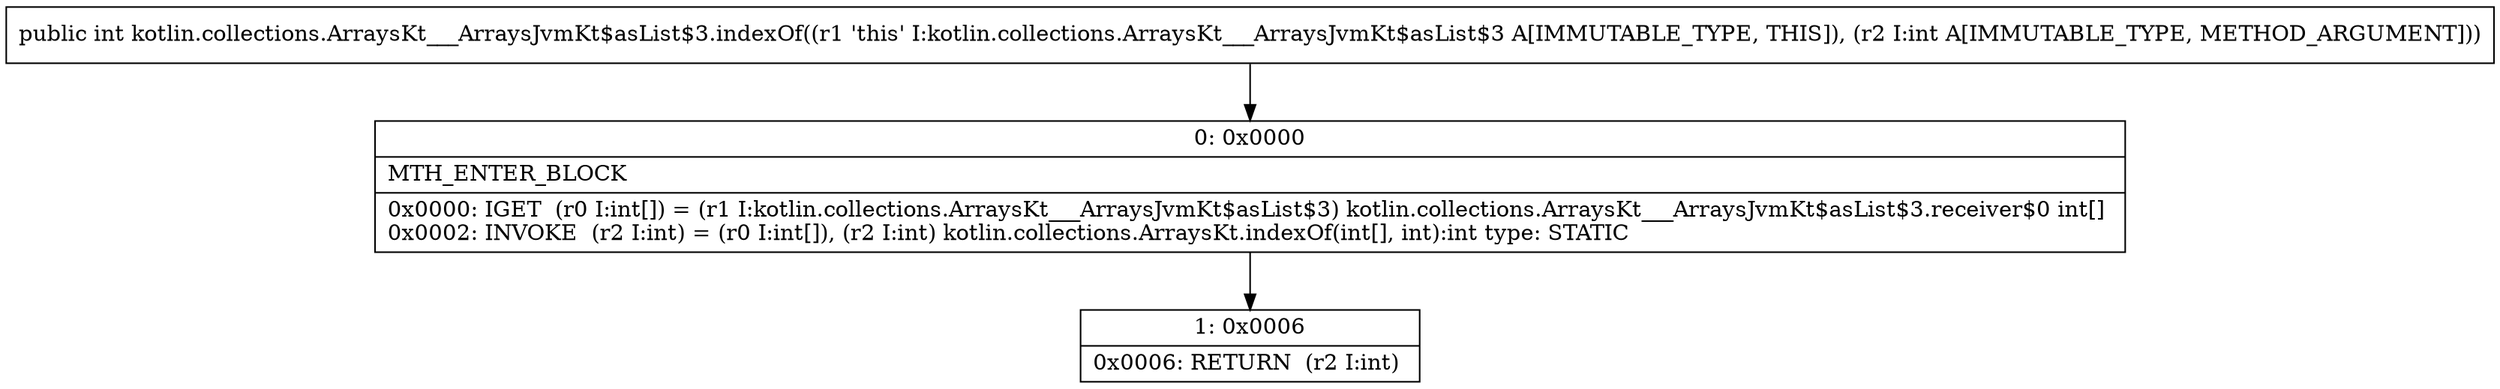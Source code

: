 digraph "CFG forkotlin.collections.ArraysKt___ArraysJvmKt$asList$3.indexOf(I)I" {
Node_0 [shape=record,label="{0\:\ 0x0000|MTH_ENTER_BLOCK\l|0x0000: IGET  (r0 I:int[]) = (r1 I:kotlin.collections.ArraysKt___ArraysJvmKt$asList$3) kotlin.collections.ArraysKt___ArraysJvmKt$asList$3.receiver$0 int[] \l0x0002: INVOKE  (r2 I:int) = (r0 I:int[]), (r2 I:int) kotlin.collections.ArraysKt.indexOf(int[], int):int type: STATIC \l}"];
Node_1 [shape=record,label="{1\:\ 0x0006|0x0006: RETURN  (r2 I:int) \l}"];
MethodNode[shape=record,label="{public int kotlin.collections.ArraysKt___ArraysJvmKt$asList$3.indexOf((r1 'this' I:kotlin.collections.ArraysKt___ArraysJvmKt$asList$3 A[IMMUTABLE_TYPE, THIS]), (r2 I:int A[IMMUTABLE_TYPE, METHOD_ARGUMENT])) }"];
MethodNode -> Node_0;
Node_0 -> Node_1;
}

